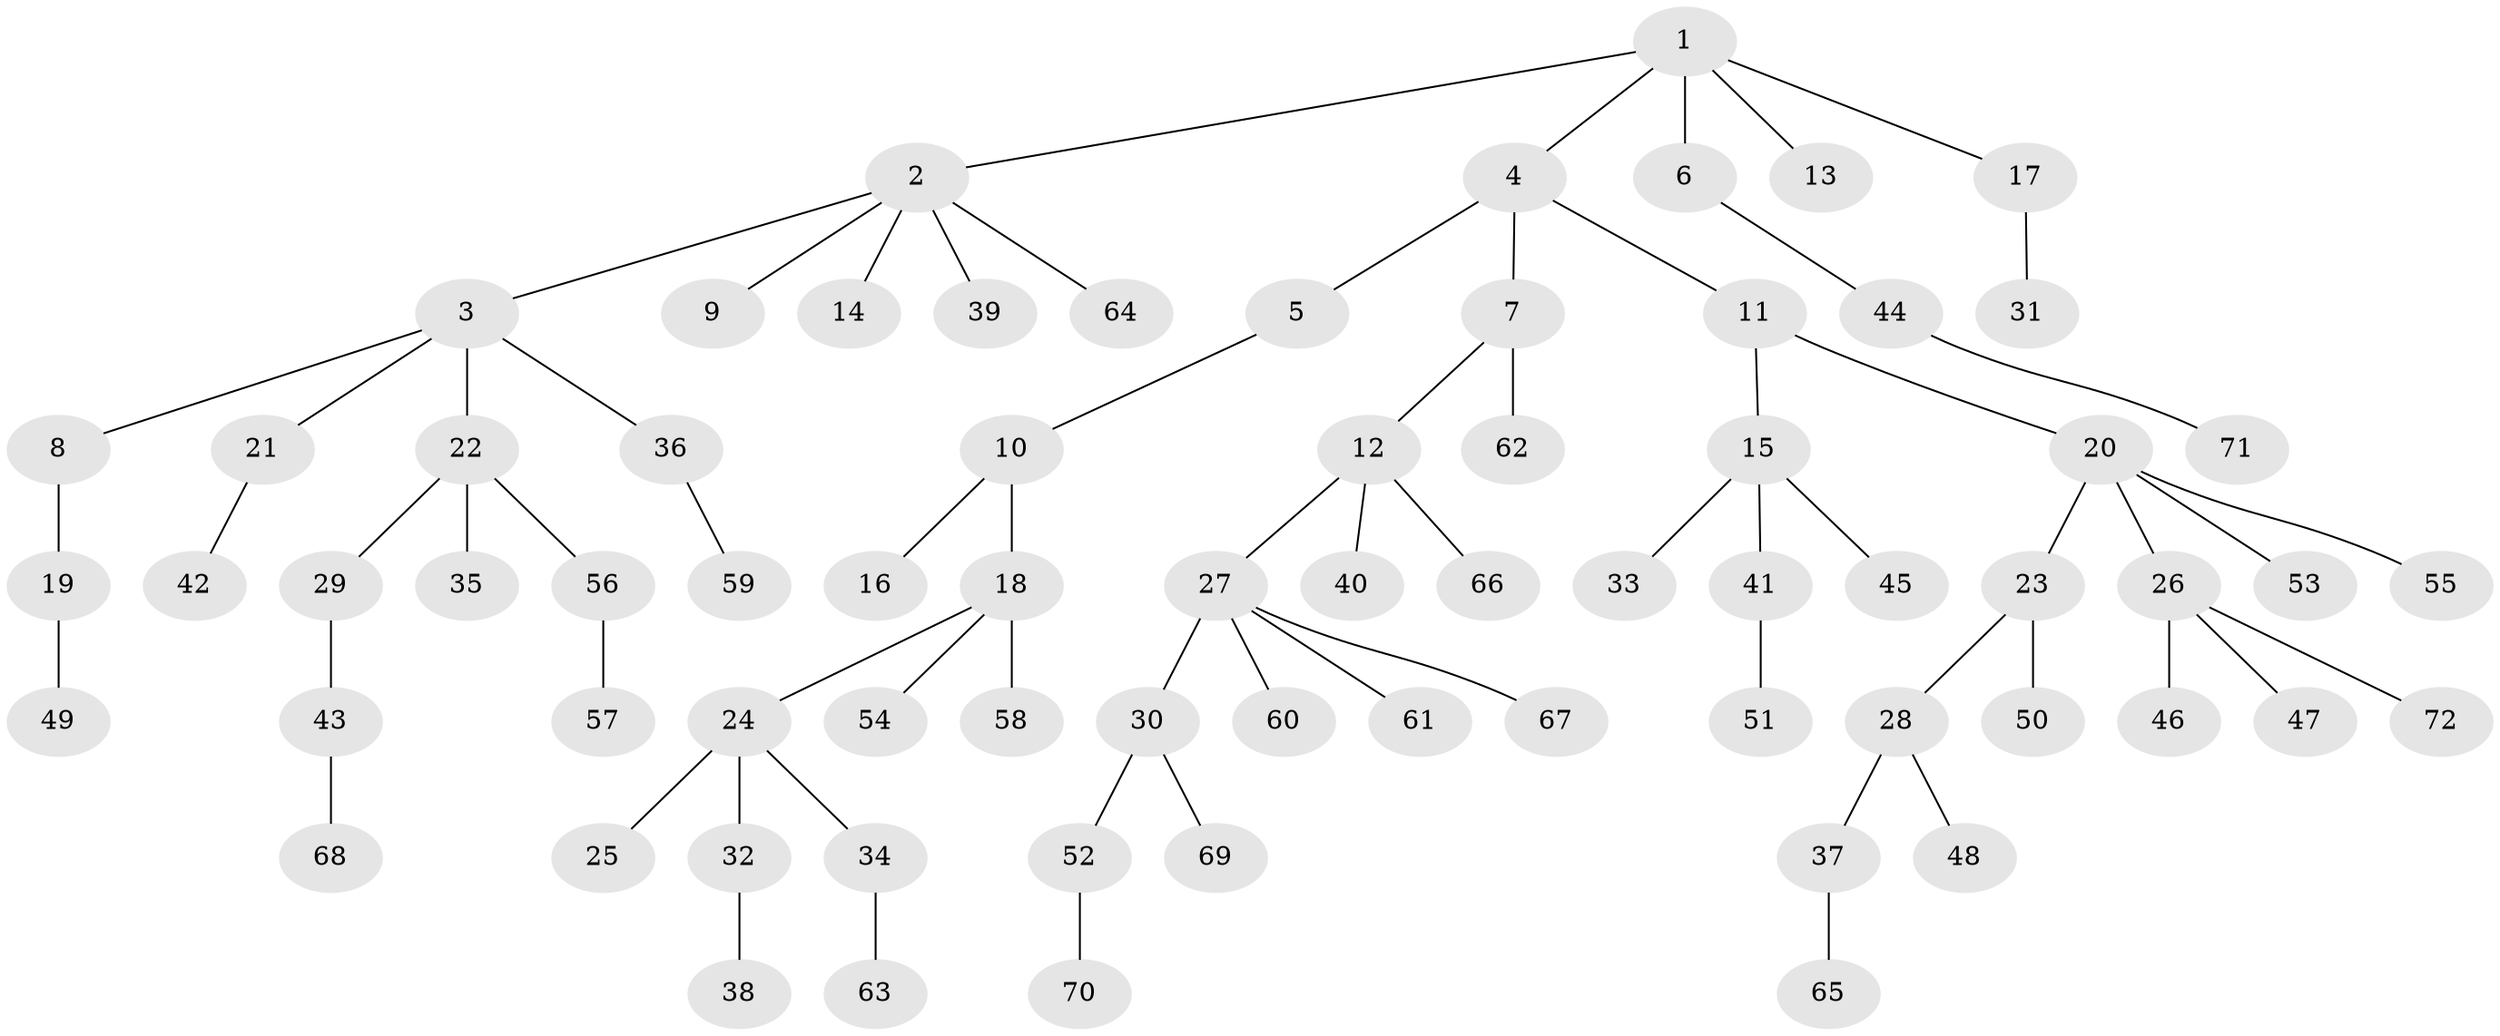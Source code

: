 // coarse degree distribution, {4: 0.08695652173913043, 5: 0.043478260869565216, 7: 0.021739130434782608, 2: 0.17391304347826086, 3: 0.10869565217391304, 1: 0.5652173913043478}
// Generated by graph-tools (version 1.1) at 2025/52/02/27/25 19:52:11]
// undirected, 72 vertices, 71 edges
graph export_dot {
graph [start="1"]
  node [color=gray90,style=filled];
  1;
  2;
  3;
  4;
  5;
  6;
  7;
  8;
  9;
  10;
  11;
  12;
  13;
  14;
  15;
  16;
  17;
  18;
  19;
  20;
  21;
  22;
  23;
  24;
  25;
  26;
  27;
  28;
  29;
  30;
  31;
  32;
  33;
  34;
  35;
  36;
  37;
  38;
  39;
  40;
  41;
  42;
  43;
  44;
  45;
  46;
  47;
  48;
  49;
  50;
  51;
  52;
  53;
  54;
  55;
  56;
  57;
  58;
  59;
  60;
  61;
  62;
  63;
  64;
  65;
  66;
  67;
  68;
  69;
  70;
  71;
  72;
  1 -- 2;
  1 -- 4;
  1 -- 6;
  1 -- 13;
  1 -- 17;
  2 -- 3;
  2 -- 9;
  2 -- 14;
  2 -- 39;
  2 -- 64;
  3 -- 8;
  3 -- 21;
  3 -- 22;
  3 -- 36;
  4 -- 5;
  4 -- 7;
  4 -- 11;
  5 -- 10;
  6 -- 44;
  7 -- 12;
  7 -- 62;
  8 -- 19;
  10 -- 16;
  10 -- 18;
  11 -- 15;
  11 -- 20;
  12 -- 27;
  12 -- 40;
  12 -- 66;
  15 -- 33;
  15 -- 41;
  15 -- 45;
  17 -- 31;
  18 -- 24;
  18 -- 54;
  18 -- 58;
  19 -- 49;
  20 -- 23;
  20 -- 26;
  20 -- 53;
  20 -- 55;
  21 -- 42;
  22 -- 29;
  22 -- 35;
  22 -- 56;
  23 -- 28;
  23 -- 50;
  24 -- 25;
  24 -- 32;
  24 -- 34;
  26 -- 46;
  26 -- 47;
  26 -- 72;
  27 -- 30;
  27 -- 60;
  27 -- 61;
  27 -- 67;
  28 -- 37;
  28 -- 48;
  29 -- 43;
  30 -- 52;
  30 -- 69;
  32 -- 38;
  34 -- 63;
  36 -- 59;
  37 -- 65;
  41 -- 51;
  43 -- 68;
  44 -- 71;
  52 -- 70;
  56 -- 57;
}
